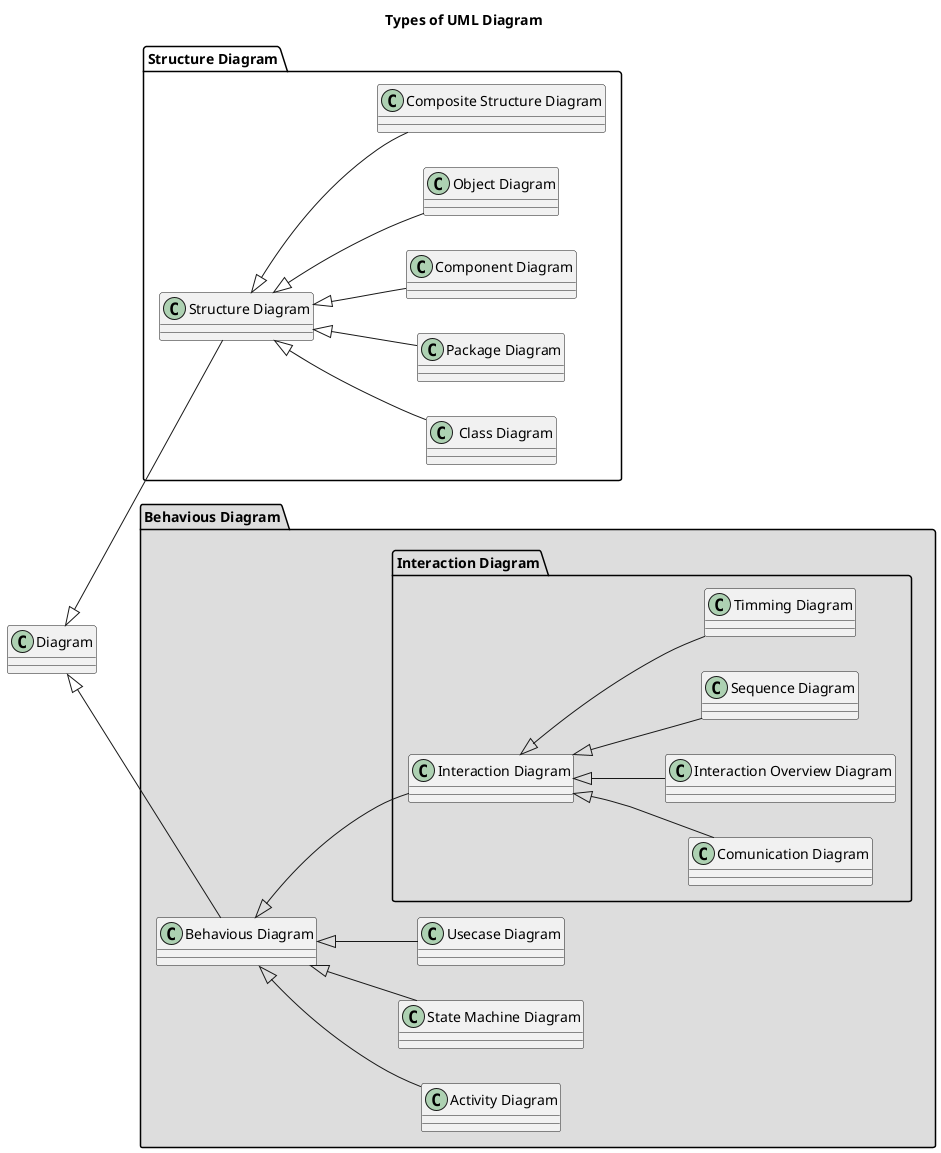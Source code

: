 @startuml
left to right direction

title Types of UML Diagram
class "Diagram" as CD
package "Structure Diagram" {
  class "Structure Diagram" as SD
  CD <|-- SD
  class " Class Diagram" as CLD
  class "Package Diagram" as PD
  class "Component Diagram" as COMD
  class "Object Diagram" as OBJD
  class "Composite Structure Diagram" as CSD
  SD <|-- CLD
  SD <|-- PD
  SD <|-- COMD
  SD <|-- OBJD
  SD <|-- CSD

}
package "Behavious Diagram" #DDDDDD {
  class "Behavious Diagram" as BD
  CD <|-- BD
  class "Activity Diagram" as AD
  class "State Machine Diagram" as SMD
  class "Usecase Diagram" as UD
  package "Interaction Diagram"{
    class "Interaction Diagram" as ID
    class "Comunication Diagram" as COD
    class "Interaction Overview Diagram" as IOD
    class "Sequence Diagram" as SED
    class "Timming Diagram" as TD
    ID <|-- COD
    ID <|-- IOD
    ID <|-- SED
    ID <|-- TD
  }
  BD <|-- AD
  BD <|-- SMD
  BD <|-- UD
  BD <|-- ID

}

@enduml
